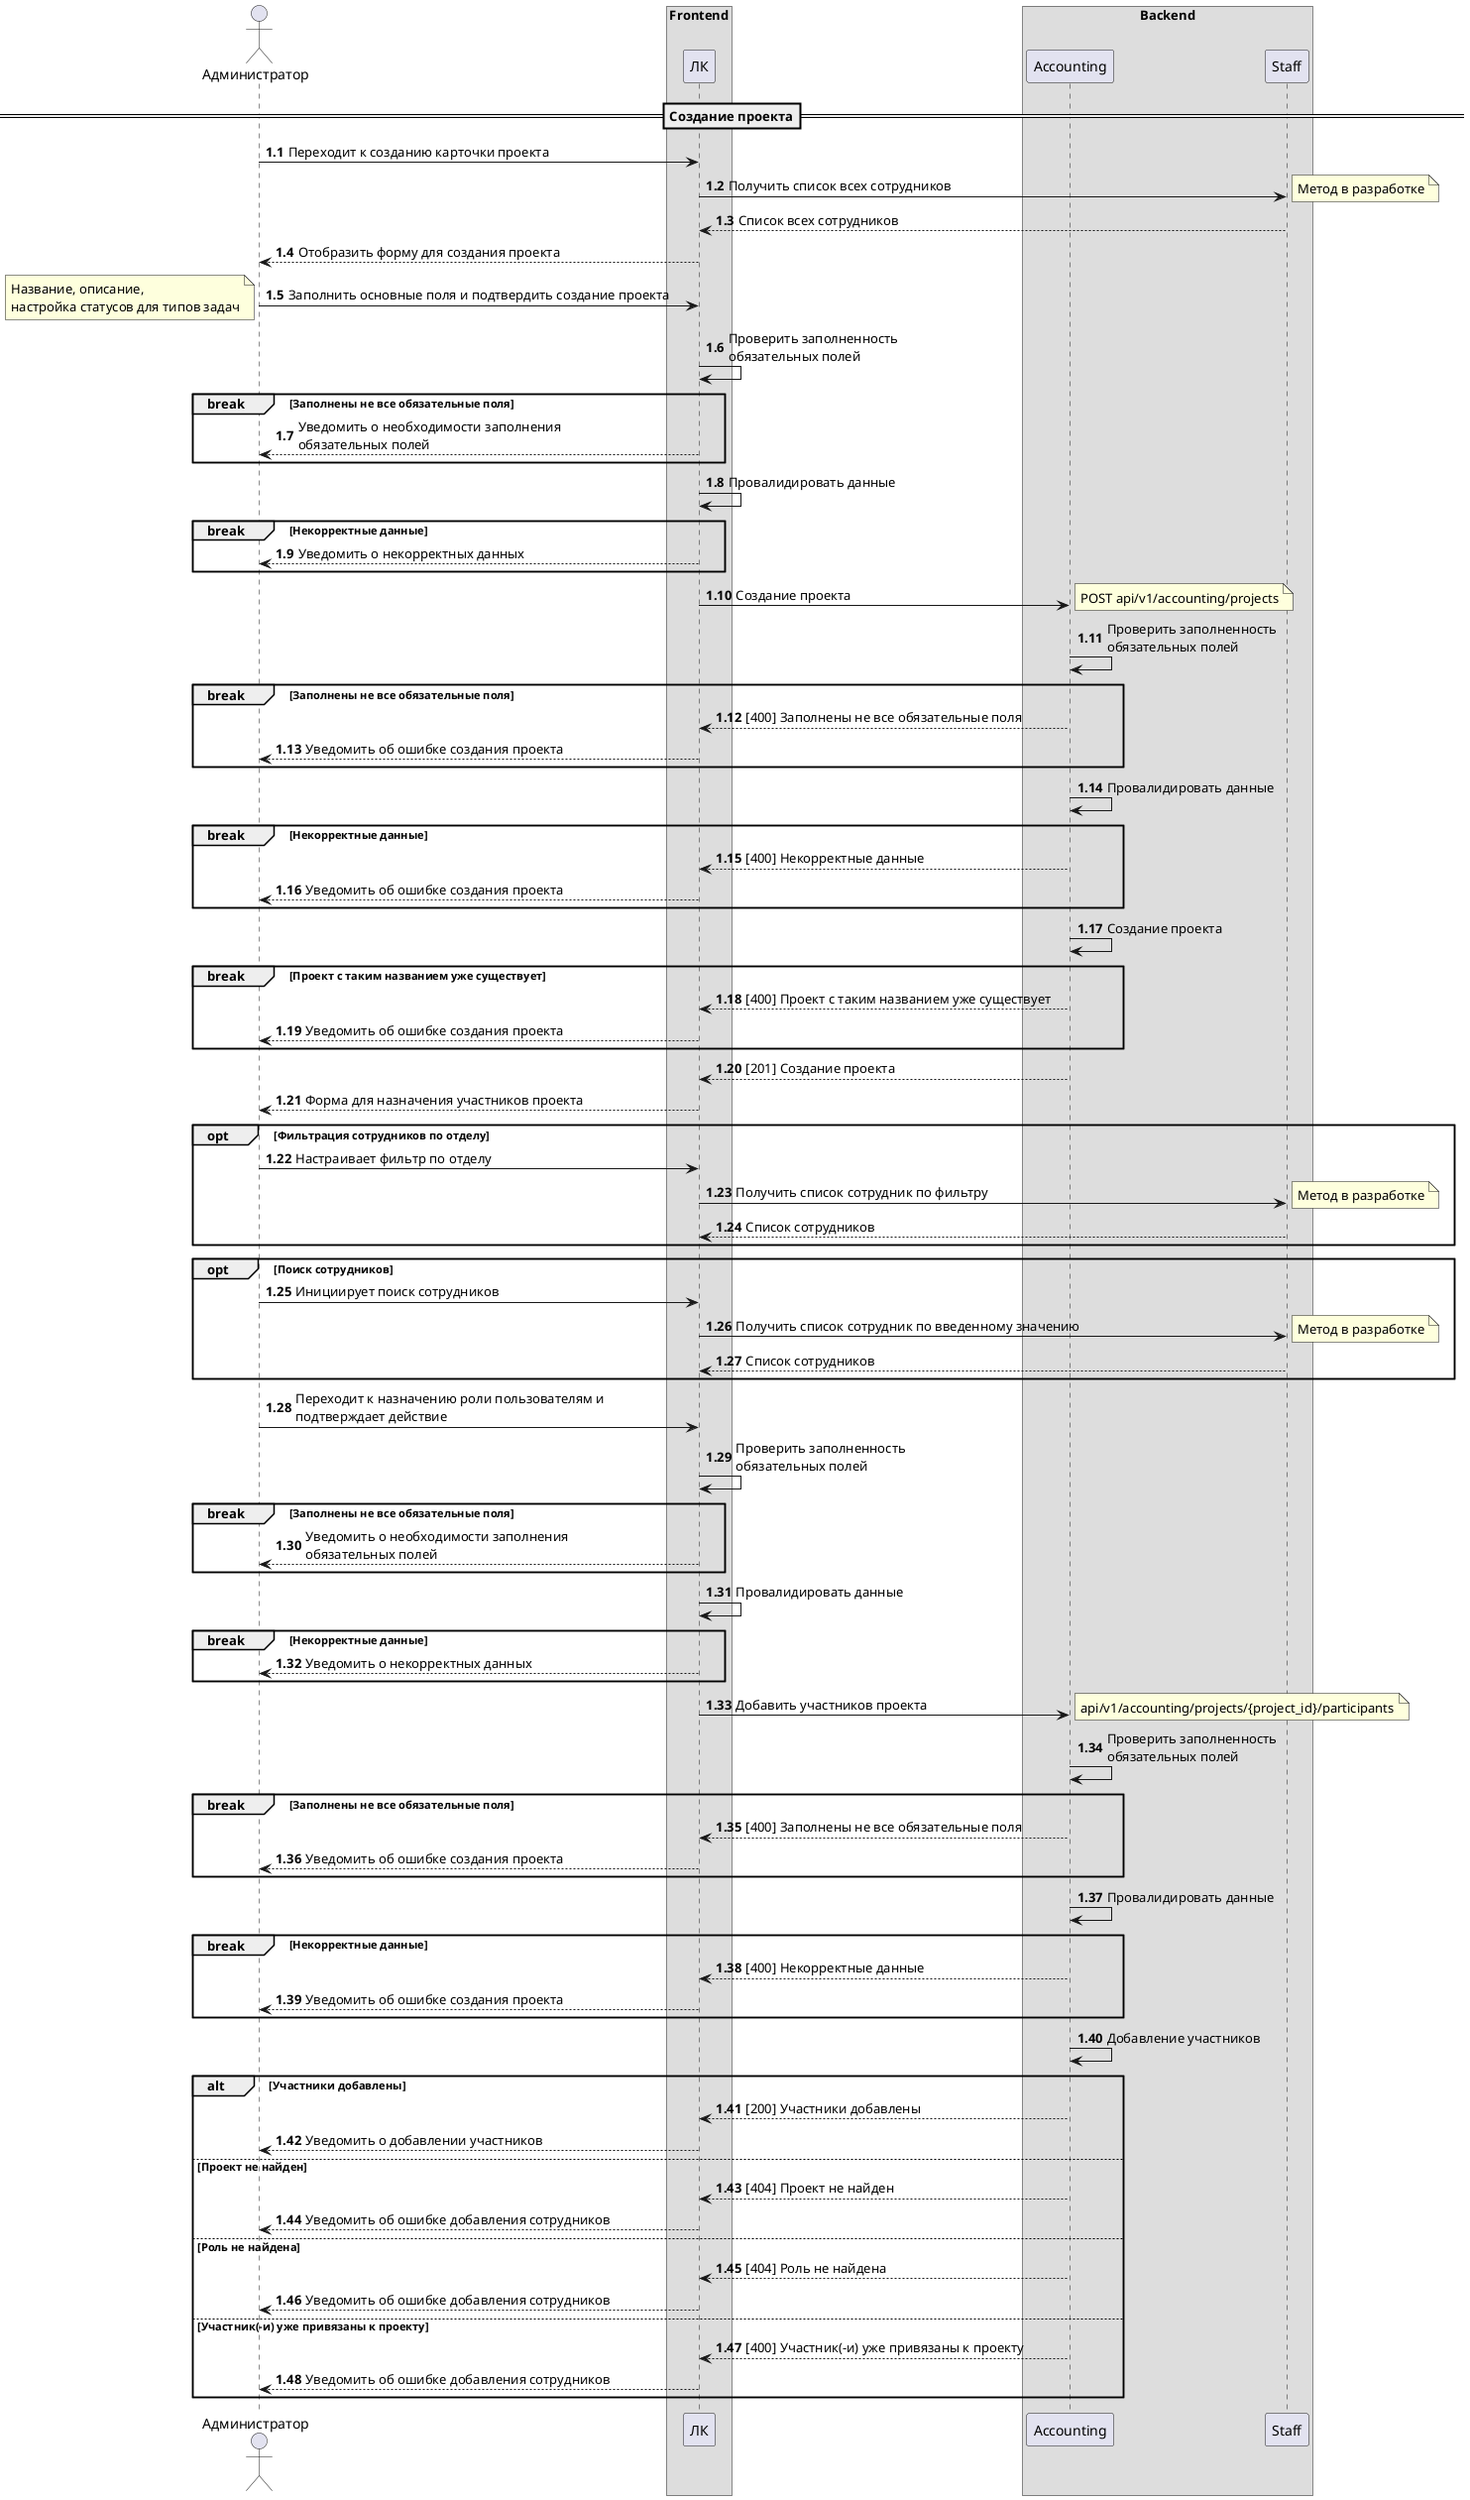 @startuml

actor Администратор as admin

box "Frontend"
participant ЛК as lk
end box

box "Backend"
participant Accounting as a
participant Staff as s
end box

autonumber 1.1

==Создание проекта==

admin -> lk: Переходит к созданию карточки проекта

lk -> s: Получить список всех сотрудников
note right: Метод в разработке
s --> lk: Список всех сотрудников

lk --> admin: Отобразить форму для создания проекта

admin -> lk: Заполнить основные поля и подтвердить создание проекта
note left
    Название, описание,
    настройка статусов для типов задач
end note

lk -> lk: Проверить заполненность \nобязательных полей

break Заполнены не все обязательные поля
    lk --> admin: Уведомить о необходимости заполнения \nобязательных полей
end

lk-> lk: Провалидировать данные

break Некорректные данные
    lk --> admin: Уведомить о некорректных данных
end

lk -> a: Создание проекта

note right
    POST api/v1/accounting/projects
end note

a -> a: Проверить заполненность \nобязательных полей

break Заполнены не все обязательные поля
    a --> lk: [400] Заполнены не все обязательные поля
    lk --> admin: Уведомить об ошибке создания проекта
end

a-> a: Провалидировать данные

break Некорректные данные
    a --> lk: [400] Некорректные данные
    lk --> admin: Уведомить об ошибке создания проекта
end

a -> a: Создание проекта

break Проект с таким названием уже существует
a --> lk: [400] Проект с таким названием уже существует
lk --> admin: Уведомить об ошибке создания проекта
end

a --> lk: [201] Создание проекта
lk --> admin: Форма для назначения участников проекта

opt Фильтрация сотрудников по отделу
    admin -> lk: Настраивает фильтр по отделу
    lk -> s: Получить список сотрудник по фильтру
    note right: Метод в разработке
    s --> lk: Список сотрудников
end

opt Поиск сотрудников
    admin -> lk: Инициирует поиск сотрудников
    lk -> s: Получить список сотрудник по введенному значению
    note right: Метод в разработке
    s --> lk: Список сотрудников
end

admin -> lk: Переходит к назначению роли пользователям и \nподтверждает действие

lk -> lk: Проверить заполненность \nобязательных полей

break Заполнены не все обязательные поля
    lk --> admin: Уведомить о необходимости заполнения \nобязательных полей
end

lk -> lk: Провалидировать данные

break Некорректные данные
    lk --> admin: Уведомить о некорректных данных
end


lk -> a: Добавить участников проекта
note right: api/v1/accounting/projects/{project_id}/participants

a -> a: Проверить заполненность \nобязательных полей

break Заполнены не все обязательные поля
    a --> lk: [400] Заполнены не все обязательные поля
    lk --> admin: Уведомить об ошибке создания проекта
end

a -> a: Провалидировать данные

break Некорректные данные
    a --> lk: [400] Некорректные данные
    lk --> admin: Уведомить об ошибке создания проекта
end

a -> a: Добавление участников

alt Участники добавлены
a --> lk: [200] Участники добавлены
lk --> admin: Уведомить о добавлении участников
else Проект не найден
a --> lk: [404] Проект не найден
lk --> admin: Уведомить об ошибке добавления сотрудников
else Роль не найдена
a --> lk: [404] Роль не найдена
lk --> admin: Уведомить об ошибке добавления сотрудников
else Участник(-и) уже привязаны к проекту
a --> lk: [400] Участник(-и) уже привязаны к проекту
lk --> admin: Уведомить об ошибке добавления сотрудников
end

@enduml